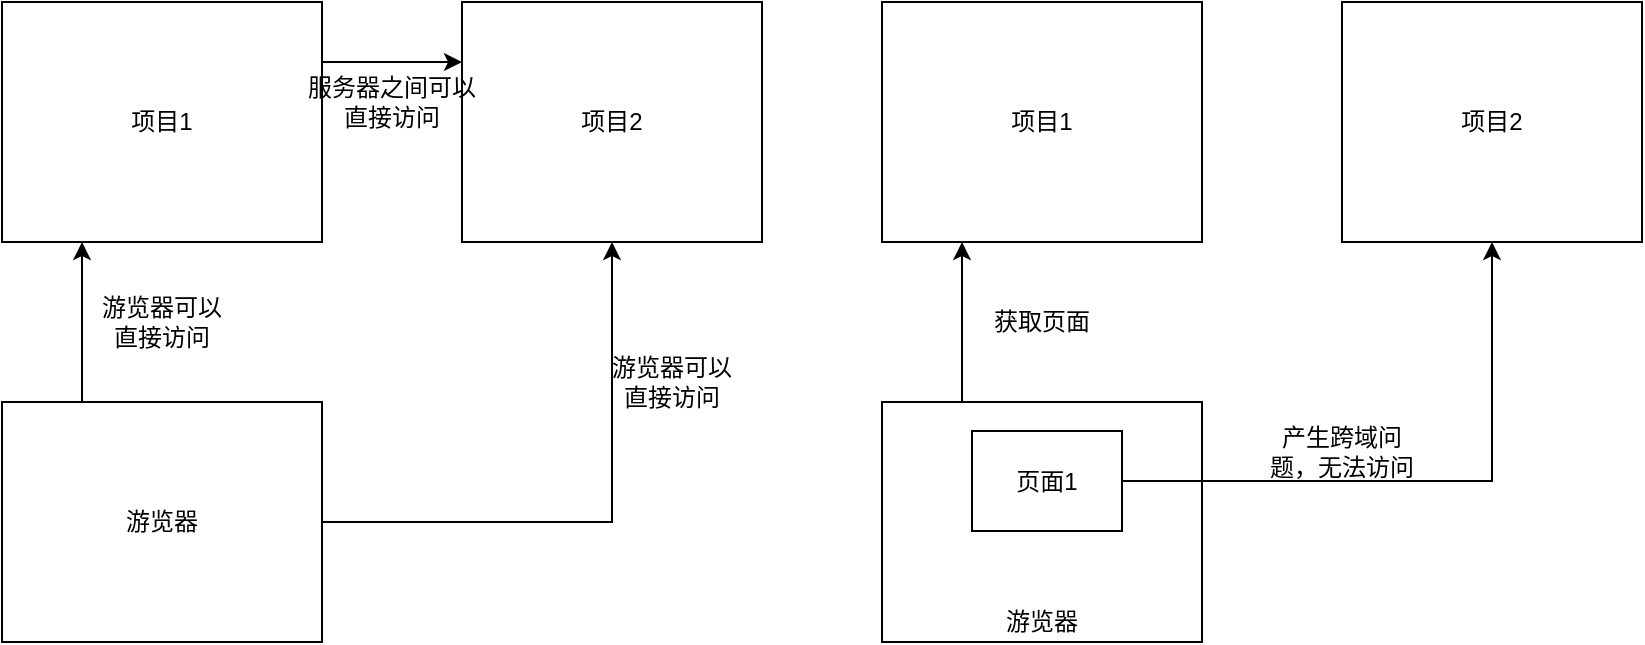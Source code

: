<mxfile version="15.2.7" type="device"><diagram id="dHLX1NZqftBtD6i0L9aC" name="第 1 页"><mxGraphModel dx="1024" dy="592" grid="1" gridSize="10" guides="1" tooltips="1" connect="1" arrows="1" fold="1" page="1" pageScale="1" pageWidth="827" pageHeight="1169" math="0" shadow="0"><root><mxCell id="0"/><mxCell id="1" parent="0"/><mxCell id="h64GepYdtqO-FTdFugM_-4" style="edgeStyle=orthogonalEdgeStyle;rounded=0;orthogonalLoop=1;jettySize=auto;html=1;exitX=0.25;exitY=0;exitDx=0;exitDy=0;entryX=0.25;entryY=1;entryDx=0;entryDy=0;" parent="1" source="h64GepYdtqO-FTdFugM_-1" target="h64GepYdtqO-FTdFugM_-2" edge="1"><mxGeometry relative="1" as="geometry"/></mxCell><mxCell id="h64GepYdtqO-FTdFugM_-5" style="edgeStyle=orthogonalEdgeStyle;rounded=0;orthogonalLoop=1;jettySize=auto;html=1;exitX=1;exitY=0.5;exitDx=0;exitDy=0;" parent="1" source="h64GepYdtqO-FTdFugM_-1" target="h64GepYdtqO-FTdFugM_-3" edge="1"><mxGeometry relative="1" as="geometry"/></mxCell><mxCell id="h64GepYdtqO-FTdFugM_-1" value="游览器" style="rounded=0;whiteSpace=wrap;html=1;" parent="1" vertex="1"><mxGeometry y="200" width="160" height="120" as="geometry"/></mxCell><mxCell id="EGZc-2Eypqjev--S3QNq-1" style="edgeStyle=orthogonalEdgeStyle;rounded=0;orthogonalLoop=1;jettySize=auto;html=1;exitX=1;exitY=0.25;exitDx=0;exitDy=0;entryX=0;entryY=0.25;entryDx=0;entryDy=0;" edge="1" parent="1" source="h64GepYdtqO-FTdFugM_-2" target="h64GepYdtqO-FTdFugM_-3"><mxGeometry relative="1" as="geometry"/></mxCell><mxCell id="h64GepYdtqO-FTdFugM_-2" value="项目1" style="rounded=0;whiteSpace=wrap;html=1;" parent="1" vertex="1"><mxGeometry width="160" height="120" as="geometry"/></mxCell><mxCell id="h64GepYdtqO-FTdFugM_-3" value="项目2" style="rounded=0;whiteSpace=wrap;html=1;" parent="1" vertex="1"><mxGeometry x="230" width="150" height="120" as="geometry"/></mxCell><mxCell id="h64GepYdtqO-FTdFugM_-6" value="游览器可以直接访问" style="text;html=1;strokeColor=none;fillColor=none;align=center;verticalAlign=middle;whiteSpace=wrap;rounded=0;" parent="1" vertex="1"><mxGeometry x="45" y="150" width="70" height="20" as="geometry"/></mxCell><mxCell id="h64GepYdtqO-FTdFugM_-7" value="游览器可以直接访问" style="text;html=1;strokeColor=none;fillColor=none;align=center;verticalAlign=middle;whiteSpace=wrap;rounded=0;" parent="1" vertex="1"><mxGeometry x="300" y="180" width="70" height="20" as="geometry"/></mxCell><mxCell id="Zcf0F05dnMVbPW2Cv8fH-2" style="edgeStyle=orthogonalEdgeStyle;rounded=0;orthogonalLoop=1;jettySize=auto;html=1;exitX=0.25;exitY=0;exitDx=0;exitDy=0;entryX=0.25;entryY=1;entryDx=0;entryDy=0;" parent="1" source="Zcf0F05dnMVbPW2Cv8fH-4" target="Zcf0F05dnMVbPW2Cv8fH-5" edge="1"><mxGeometry relative="1" as="geometry"/></mxCell><mxCell id="Zcf0F05dnMVbPW2Cv8fH-4" value="" style="rounded=0;whiteSpace=wrap;html=1;" parent="1" vertex="1"><mxGeometry x="440" y="200" width="160" height="120" as="geometry"/></mxCell><mxCell id="Zcf0F05dnMVbPW2Cv8fH-5" value="项目1" style="rounded=0;whiteSpace=wrap;html=1;" parent="1" vertex="1"><mxGeometry x="440" width="160" height="120" as="geometry"/></mxCell><mxCell id="Zcf0F05dnMVbPW2Cv8fH-6" value="项目2" style="rounded=0;whiteSpace=wrap;html=1;" parent="1" vertex="1"><mxGeometry x="670" width="150" height="120" as="geometry"/></mxCell><mxCell id="Zcf0F05dnMVbPW2Cv8fH-7" value="获取页面" style="text;html=1;strokeColor=none;fillColor=none;align=center;verticalAlign=middle;whiteSpace=wrap;rounded=0;" parent="1" vertex="1"><mxGeometry x="485" y="150" width="70" height="20" as="geometry"/></mxCell><mxCell id="Zcf0F05dnMVbPW2Cv8fH-11" style="edgeStyle=orthogonalEdgeStyle;rounded=0;orthogonalLoop=1;jettySize=auto;html=1;exitX=1;exitY=0.5;exitDx=0;exitDy=0;entryX=0.5;entryY=1;entryDx=0;entryDy=0;" parent="1" source="Zcf0F05dnMVbPW2Cv8fH-9" target="Zcf0F05dnMVbPW2Cv8fH-6" edge="1"><mxGeometry relative="1" as="geometry"/></mxCell><mxCell id="Zcf0F05dnMVbPW2Cv8fH-9" value="页面1" style="rounded=0;whiteSpace=wrap;html=1;" parent="1" vertex="1"><mxGeometry x="485" y="214.5" width="75" height="50" as="geometry"/></mxCell><mxCell id="Zcf0F05dnMVbPW2Cv8fH-10" value="游览器" style="text;html=1;strokeColor=none;fillColor=none;align=center;verticalAlign=middle;whiteSpace=wrap;rounded=0;" parent="1" vertex="1"><mxGeometry x="485" y="300" width="70" height="20" as="geometry"/></mxCell><mxCell id="Zcf0F05dnMVbPW2Cv8fH-12" value="产生跨域问题，无法访问" style="text;html=1;strokeColor=none;fillColor=none;align=center;verticalAlign=middle;whiteSpace=wrap;rounded=0;" parent="1" vertex="1"><mxGeometry x="630" y="215" width="80" height="20" as="geometry"/></mxCell><mxCell id="EGZc-2Eypqjev--S3QNq-2" value="服务器之间可以直接访问" style="text;html=1;strokeColor=none;fillColor=none;align=center;verticalAlign=middle;whiteSpace=wrap;rounded=0;" vertex="1" parent="1"><mxGeometry x="150" y="40" width="90" height="20" as="geometry"/></mxCell></root></mxGraphModel></diagram></mxfile>